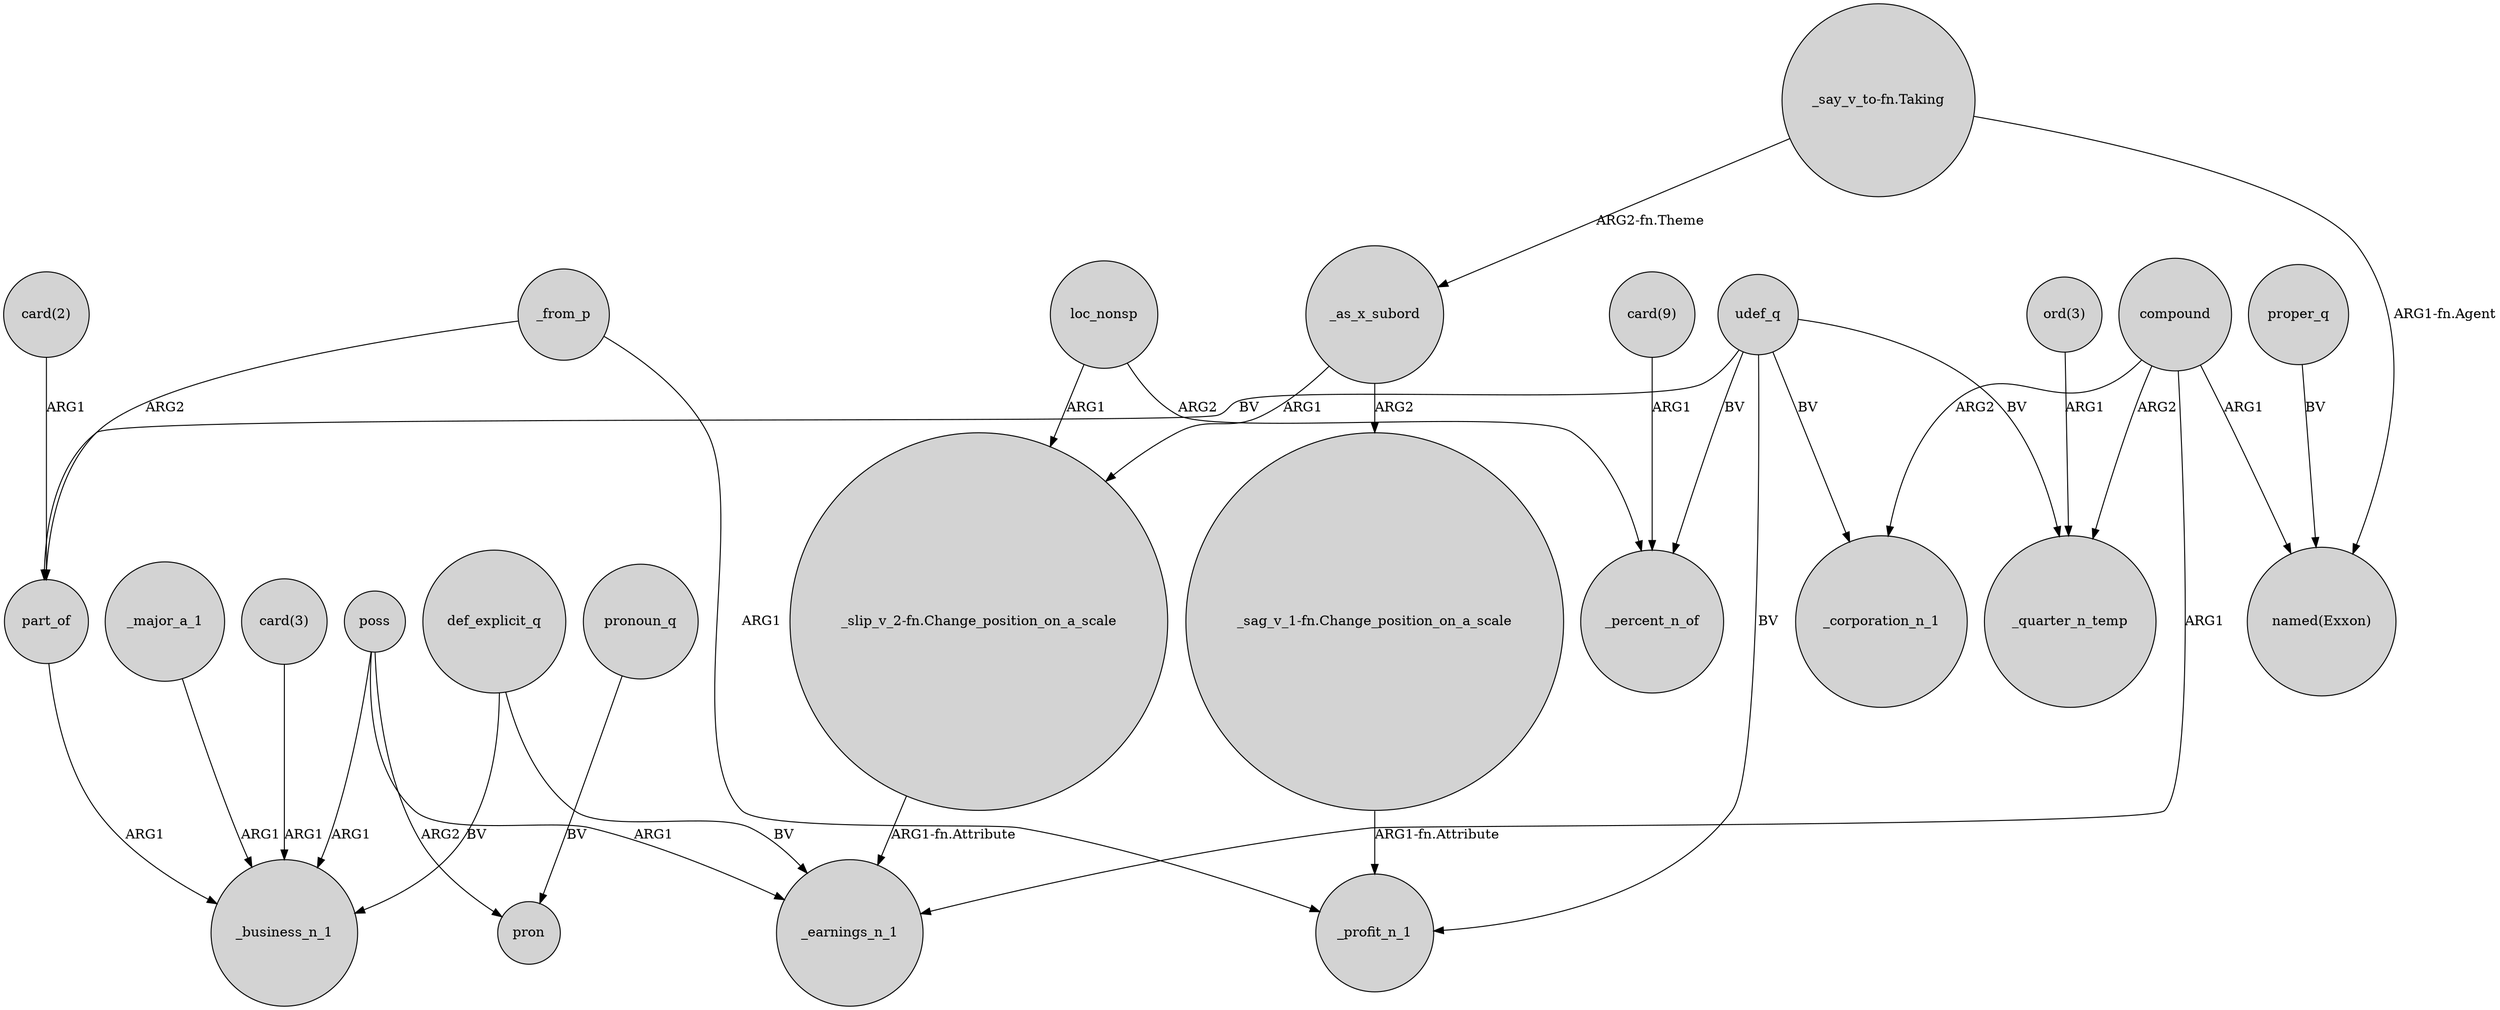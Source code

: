 digraph {
	node [shape=circle style=filled]
	def_explicit_q -> _business_n_1 [label=BV]
	poss -> _business_n_1 [label=ARG1]
	"ord(3)" -> _quarter_n_temp [label=ARG1]
	udef_q -> part_of [label=BV]
	_major_a_1 -> _business_n_1 [label=ARG1]
	"card(9)" -> _percent_n_of [label=ARG1]
	udef_q -> _profit_n_1 [label=BV]
	"card(2)" -> part_of [label=ARG1]
	_from_p -> part_of [label=ARG2]
	"_sag_v_1-fn.Change_position_on_a_scale" -> _profit_n_1 [label="ARG1-fn.Attribute"]
	proper_q -> "named(Exxon)" [label=BV]
	_as_x_subord -> "_sag_v_1-fn.Change_position_on_a_scale" [label=ARG2]
	loc_nonsp -> "_slip_v_2-fn.Change_position_on_a_scale" [label=ARG1]
	pronoun_q -> pron [label=BV]
	poss -> pron [label=ARG2]
	compound -> _quarter_n_temp [label=ARG2]
	udef_q -> _percent_n_of [label=BV]
	def_explicit_q -> _earnings_n_1 [label=BV]
	poss -> _earnings_n_1 [label=ARG1]
	compound -> "named(Exxon)" [label=ARG1]
	udef_q -> _quarter_n_temp [label=BV]
	compound -> _corporation_n_1 [label=ARG2]
	udef_q -> _corporation_n_1 [label=BV]
	"_say_v_to-fn.Taking" -> "named(Exxon)" [label="ARG1-fn.Agent"]
	compound -> _earnings_n_1 [label=ARG1]
	"_slip_v_2-fn.Change_position_on_a_scale" -> _earnings_n_1 [label="ARG1-fn.Attribute"]
	part_of -> _business_n_1 [label=ARG1]
	"_say_v_to-fn.Taking" -> _as_x_subord [label="ARG2-fn.Theme"]
	"card(3)" -> _business_n_1 [label=ARG1]
	_from_p -> _profit_n_1 [label=ARG1]
	_as_x_subord -> "_slip_v_2-fn.Change_position_on_a_scale" [label=ARG1]
	loc_nonsp -> _percent_n_of [label=ARG2]
}
